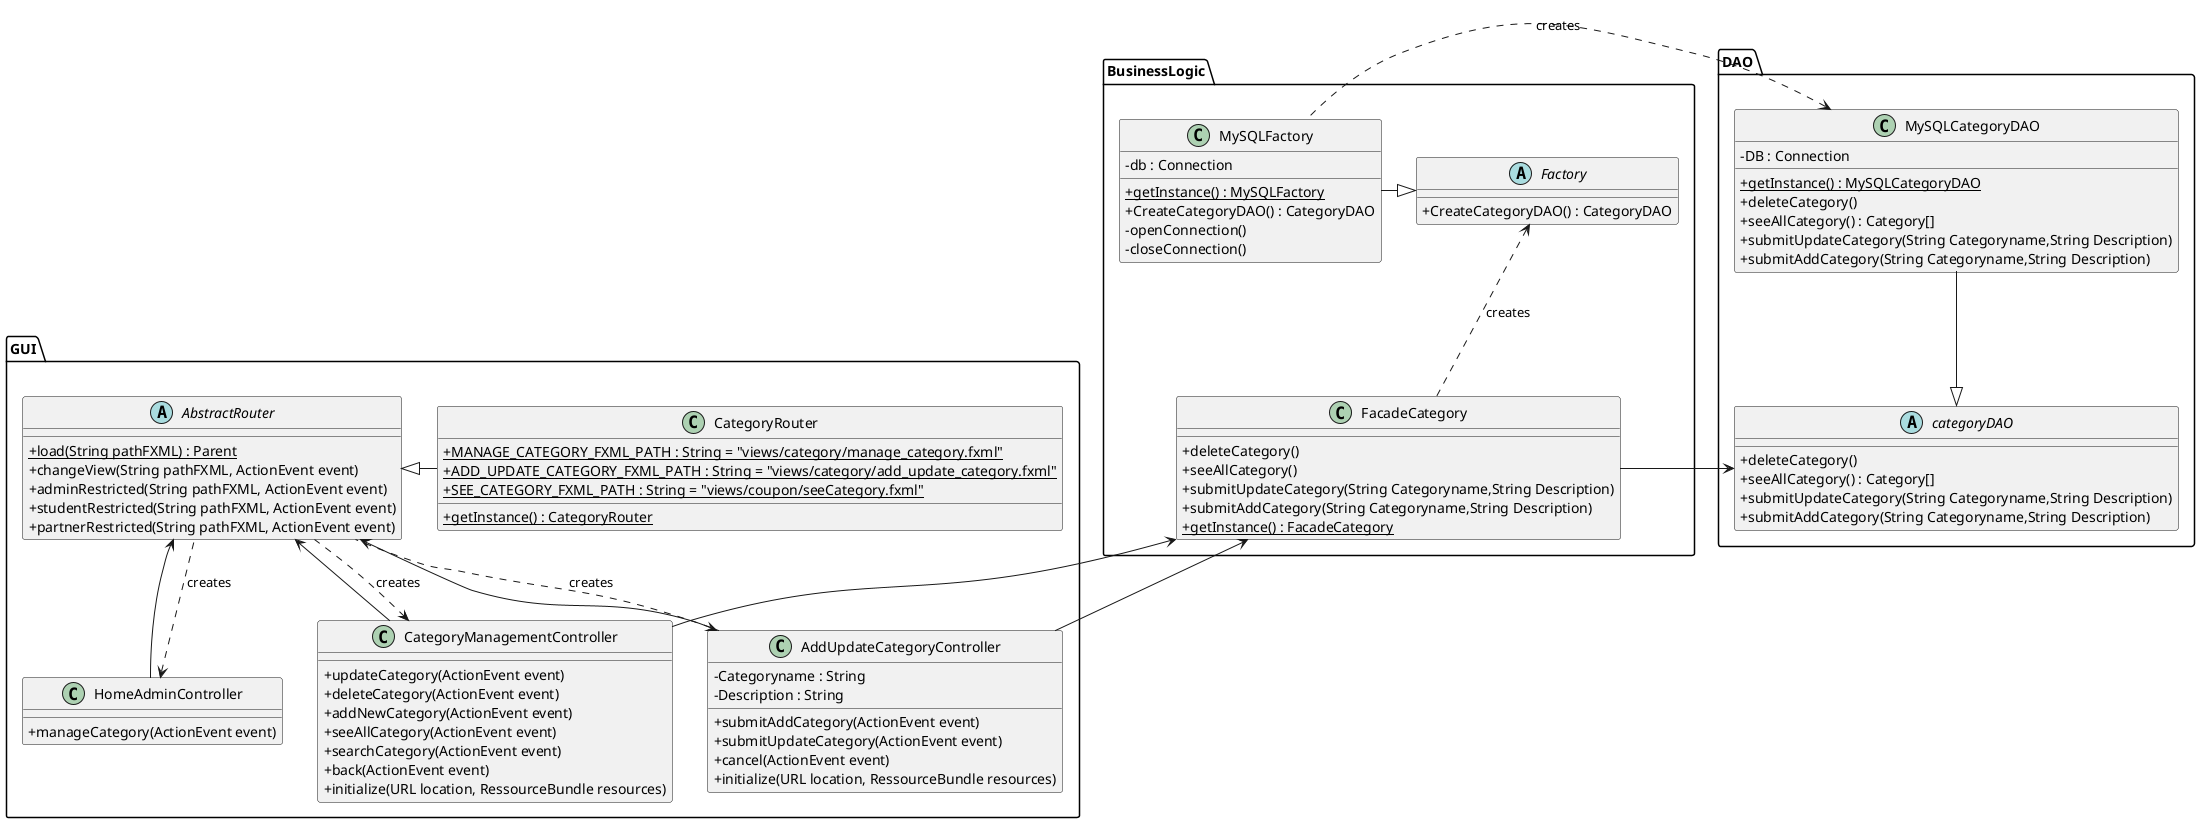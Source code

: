 @startuml
skinparam classAttributeIconSize 0

package GUI{
    abstract class AbstractRouter{
        + {static} load(String pathFXML) : Parent
        + changeView(String pathFXML, ActionEvent event)
        + adminRestricted(String pathFXML, ActionEvent event)
        + studentRestricted(String pathFXML, ActionEvent event)
        + partnerRestricted(String pathFXML, ActionEvent event)
    }

    class CategoryRouter{
         + {static} MANAGE_CATEGORY_FXML_PATH : String = "views/category/manage_category.fxml"
         + {static} ADD_UPDATE_CATEGORY_FXML_PATH : String = "views/category/add_update_category.fxml"
         + {static} SEE_CATEGORY_FXML_PATH : String = "views/coupon/seeCategory.fxml"
         + {static} getInstance() : CategoryRouter
    }
    class HomeAdminController{
            + manageCategory(ActionEvent event)

    }



    class CategoryManagementController{
            + updateCategory(ActionEvent event)
            + deleteCategory(ActionEvent event)
            + addNewCategory(ActionEvent event)
            + seeAllCategory(ActionEvent event)
            + searchCategory(ActionEvent event)
            + back(ActionEvent event)
            + initialize(URL location, RessourceBundle resources)

    }
    class AddUpdateCategoryController{
            - Categoryname : String
            - Description : String

            + submitAddCategory(ActionEvent event)
            + submitUpdateCategory(ActionEvent event)
            + cancel(ActionEvent event)
            + initialize(URL location, RessourceBundle resources)
        }



    AbstractRouter <|-right- CategoryRouter
    AbstractRouter <-- HomeAdminController
    AbstractRouter <-- CategoryManagementController
    AbstractRouter <-- AddUpdateCategoryController


    CategoryManagementController <.. AbstractRouter : creates
    HomeAdminController <.. AbstractRouter : creates
    AddUpdateCategoryController <.. AbstractRouter : creates




}
package BusinessLogic{
    class FacadeCategory{
        + deleteCategory()
        + seeAllCategory()
        + submitUpdateCategory(String Categoryname,String Description)
        + submitAddCategory(String Categoryname,String Description)
        + {static} getInstance() : FacadeCategory
    }

    abstract class Factory{
        + CreateCategoryDAO() : CategoryDAO
    }
    class MySQLFactory{
        - db : Connection
        + {static} getInstance() : MySQLFactory
        + CreateCategoryDAO() : CategoryDAO
        - openConnection()
        - closeConnection()
    }


    Factory <.. FacadeCategory : creates
    Factory <|-left- MySQLFactory

    FacadeCategory <-- CategoryManagementController
    FacadeCategory <-- AddUpdateCategoryController



}

package DAO{

    abstract class categoryDAO{
        + deleteCategory()
        + seeAllCategory() : Category[]
        + submitUpdateCategory(String Categoryname,String Description)
        + submitAddCategory(String Categoryname,String Description)
    }

    class MySQLCategoryDAO{
        - DB : Connection
        + {static} getInstance() : MySQLCategoryDAO
        + deleteCategory()
        + seeAllCategory() : Category[]
        + submitUpdateCategory(String Categoryname,String Description)
        + submitAddCategory(String Categoryname,String Description)

    }

    MySQLCategoryDAO --|> categoryDAO
    MySQLCategoryDAO <.right. MySQLFactory : creates

    categoryDAO <-right- FacadeCategory
}



@enduml